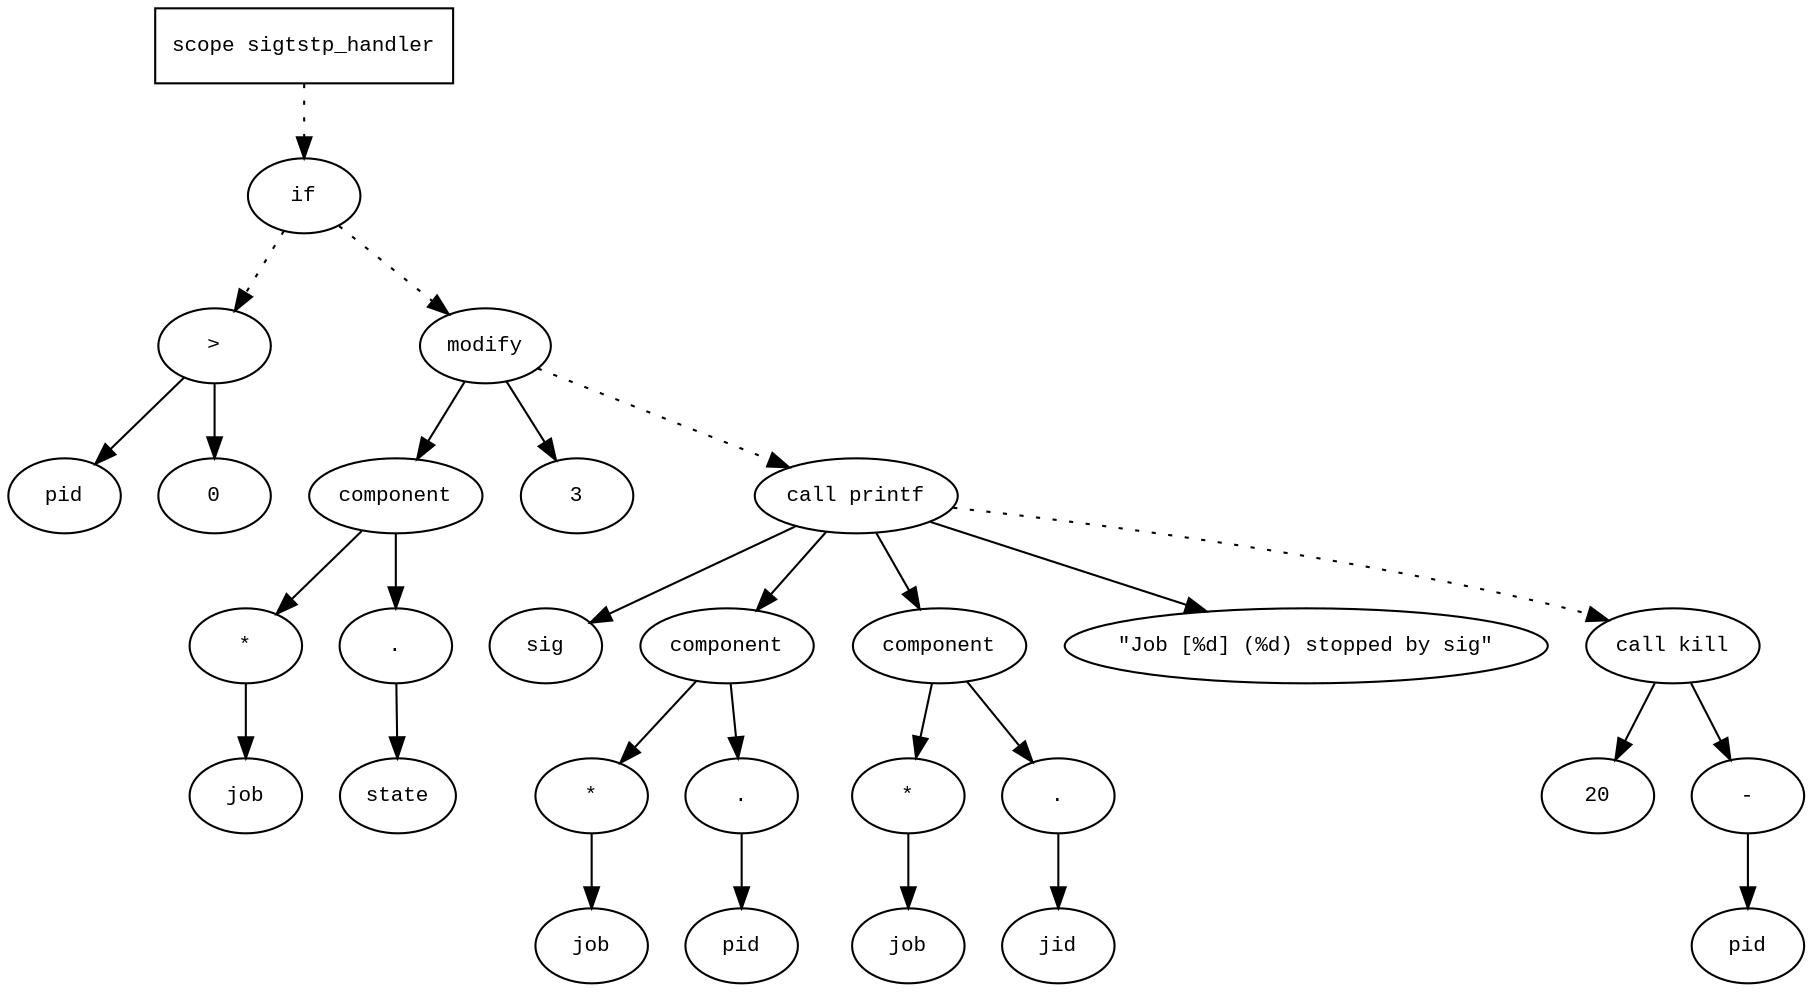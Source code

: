 digraph AST {
  graph [fontname="Times New Roman",fontsize=10];
  node  [fontname="Courier New",fontsize=10];
  edge  [fontname="Times New Roman",fontsize=10];

  node1 [label="scope sigtstp_handler",shape=box];
  node2 [label="if",shape=ellipse];
  node1 -> node2 [style=dotted];
  node3 [label=">",shape=ellipse];
  node4 [label="pid",shape=ellipse];
  node3 -> node4;
  node5 [label="0",shape=ellipse];
  node3 -> node5;
  node2 -> node3 [style=dotted];
  node6 [label="modify",shape=ellipse];
  node7 [label="component",shape=ellipse];
  node6 -> node7;
  node8 [label="*",shape=ellipse];
  node9 [label="job",shape=ellipse];
  node8 -> node9;
  node7 -> node8;
  node10 [label=".",shape=ellipse];
  node7 -> node10;
  node11 [label="state",shape=ellipse];
  node10 -> node11;
  node12 [label="3",shape=ellipse];
  node6 -> node12;
  node2 -> node6 [style=dotted];
  node13 [label="call printf",shape=ellipse];
  node14 [label="sig",shape=ellipse];
  node13 -> node14;
  node15 [label="component",shape=ellipse];
  node13 -> node15;
  node16 [label="*",shape=ellipse];
  node17 [label="job",shape=ellipse];
  node16 -> node17;
  node15 -> node16;
  node18 [label=".",shape=ellipse];
  node15 -> node18;
  node19 [label="pid",shape=ellipse];
  node18 -> node19;
  node20 [label="component",shape=ellipse];
  node13 -> node20;
  node21 [label="*",shape=ellipse];
  node22 [label="job",shape=ellipse];
  node21 -> node22;
  node20 -> node21;
  node23 [label=".",shape=ellipse];
  node20 -> node23;
  node24 [label="jid",shape=ellipse];
  node23 -> node24;
  node25 [label="\"Job [%d] (%d) stopped by sig\"",shape=ellipse];
  node13 -> node25;
  node6 -> node13 [style=dotted];
  node26 [label="call kill",shape=ellipse];
  node27 [label="20",shape=ellipse];
  node26 -> node27;
  node28 [label="-",shape=ellipse];
  node29 [label="pid",shape=ellipse];
  node28 -> node29;
  node26 -> node28;
  node13 -> node26 [style=dotted];
} 
